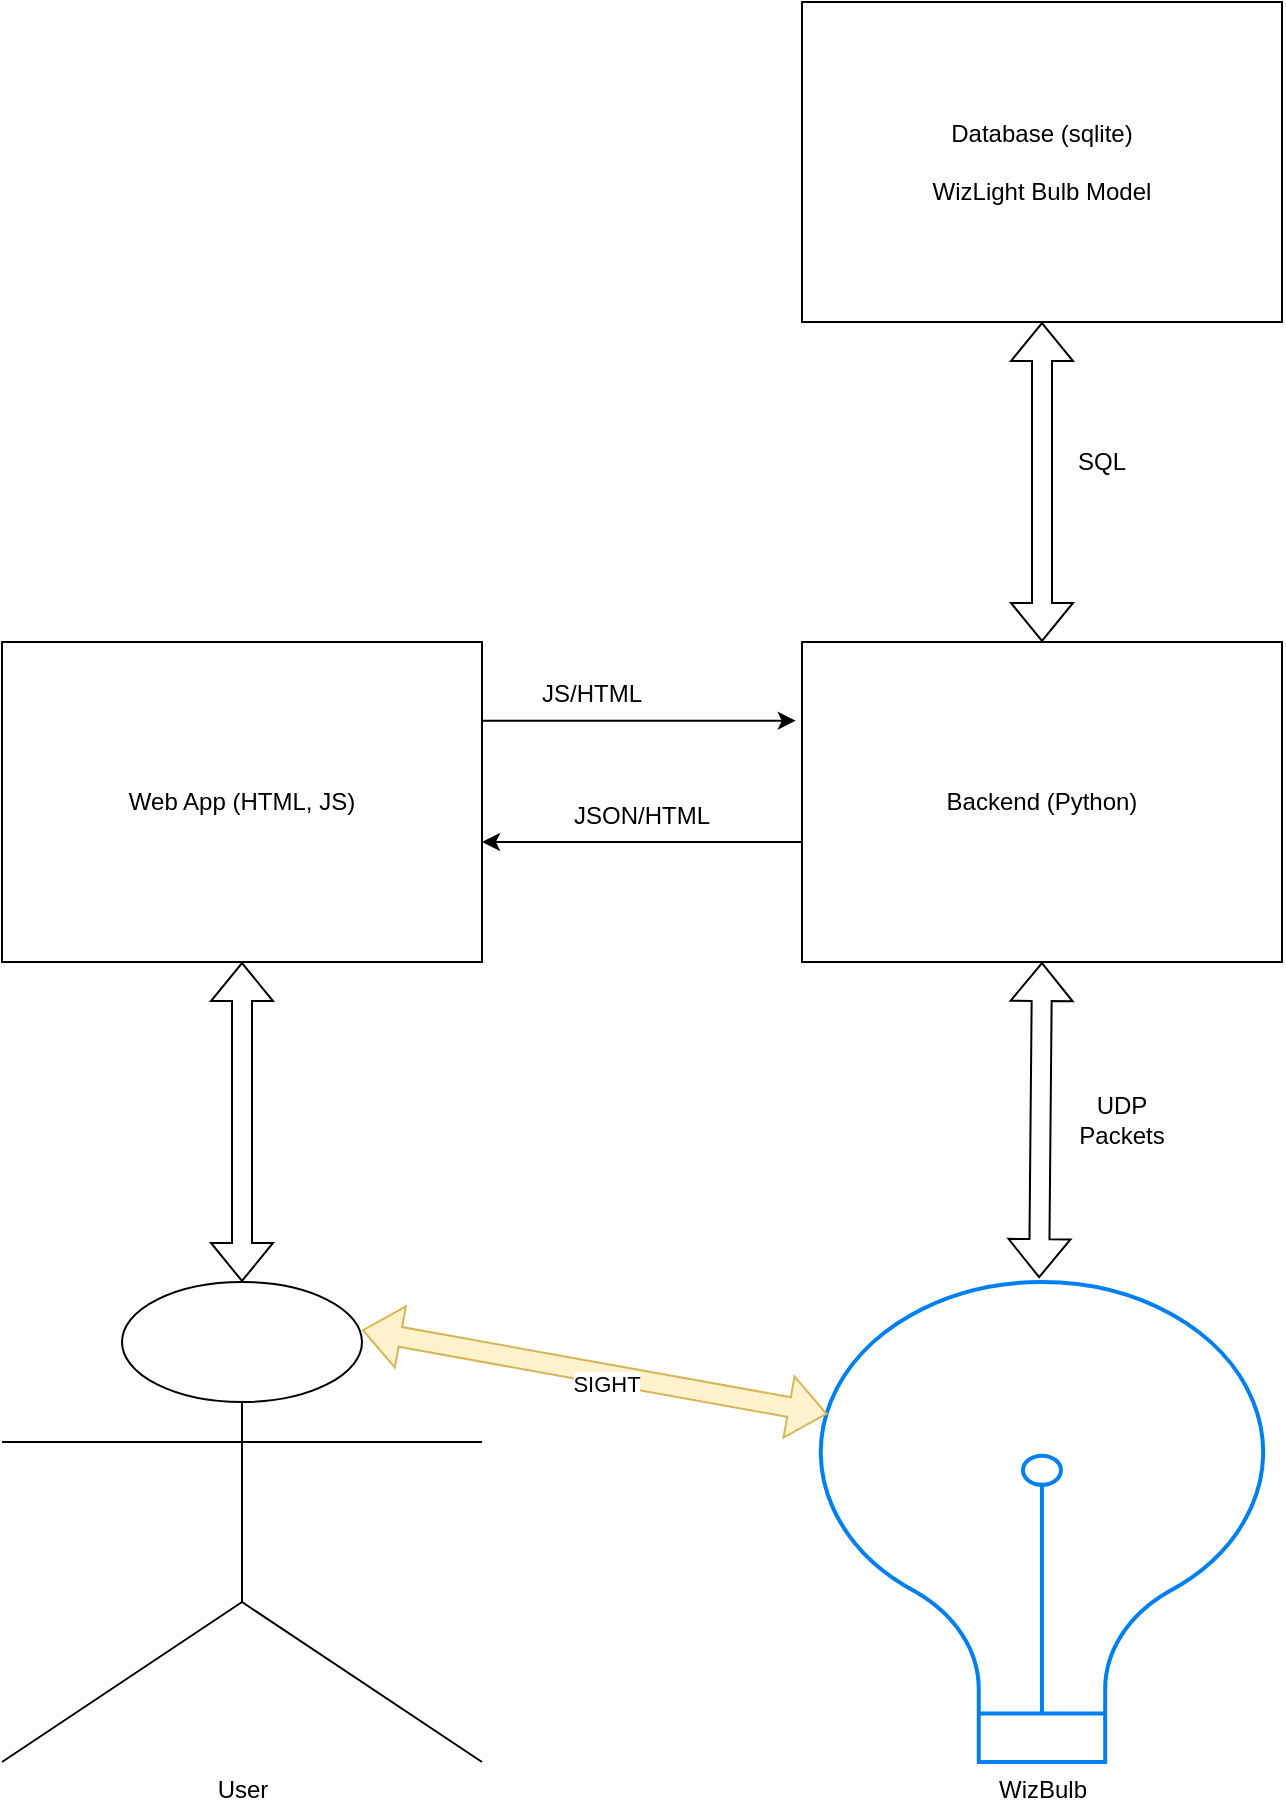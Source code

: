 <mxfile>
    <diagram name="Page-1" id="_lMVKRdNleyuSEj8tpFd">
        <mxGraphModel dx="1639" dy="1185" grid="1" gridSize="10" guides="1" tooltips="1" connect="1" arrows="1" fold="1" page="1" pageScale="1" pageWidth="827" pageHeight="1169" background="#ffffff" math="0" shadow="0">
            <root>
                <mxCell id="0"/>
                <mxCell id="1" parent="0"/>
                <mxCell id="6uw2Na40yDRZ-askNhCR-2" value="Web App (HTML, JS)" style="rounded=0;whiteSpace=wrap;html=1;" parent="1" vertex="1">
                    <mxGeometry x="80" y="400" width="240" height="160" as="geometry"/>
                </mxCell>
                <mxCell id="6uw2Na40yDRZ-askNhCR-21" style="edgeStyle=orthogonalEdgeStyle;rounded=0;orthogonalLoop=1;jettySize=auto;html=1;" parent="1" source="6uw2Na40yDRZ-askNhCR-3" edge="1">
                    <mxGeometry relative="1" as="geometry">
                        <mxPoint x="320" y="500" as="targetPoint"/>
                        <Array as="points">
                            <mxPoint x="320" y="500"/>
                        </Array>
                    </mxGeometry>
                </mxCell>
                <mxCell id="6uw2Na40yDRZ-askNhCR-3" value="Backend (Python)" style="rounded=0;whiteSpace=wrap;html=1;" parent="1" vertex="1">
                    <mxGeometry x="480" y="400" width="240" height="160" as="geometry"/>
                </mxCell>
                <mxCell id="6uw2Na40yDRZ-askNhCR-5" value="Database (sqlite)&lt;div&gt;&lt;br&gt;&lt;/div&gt;&lt;div&gt;WizLight Bulb Model&lt;/div&gt;" style="rounded=0;whiteSpace=wrap;html=1;" parent="1" vertex="1">
                    <mxGeometry x="480" y="80" width="240" height="160" as="geometry"/>
                </mxCell>
                <mxCell id="6uw2Na40yDRZ-askNhCR-7" value="&lt;div&gt;User&lt;/div&gt;" style="shape=umlActor;verticalLabelPosition=bottom;verticalAlign=top;html=1;outlineConnect=0;" parent="1" vertex="1">
                    <mxGeometry x="80" y="720" width="240" height="240" as="geometry"/>
                </mxCell>
                <mxCell id="6uw2Na40yDRZ-askNhCR-11" value="&lt;div&gt;WizBulb&lt;/div&gt;" style="html=1;verticalLabelPosition=bottom;align=center;labelBackgroundColor=#ffffff;verticalAlign=top;strokeWidth=2;strokeColor=#0080F0;shadow=0;dashed=0;shape=mxgraph.ios7.icons.lightbulb;" parent="1" vertex="1">
                    <mxGeometry x="480" y="720" width="240" height="240" as="geometry"/>
                </mxCell>
                <mxCell id="6uw2Na40yDRZ-askNhCR-13" value="" style="shape=flexArrow;endArrow=classic;startArrow=classic;html=1;rounded=0;entryX=0.5;entryY=1;entryDx=0;entryDy=0;exitX=0.5;exitY=0;exitDx=0;exitDy=0;exitPerimeter=0;" parent="1" source="6uw2Na40yDRZ-askNhCR-7" target="6uw2Na40yDRZ-askNhCR-2" edge="1">
                    <mxGeometry width="100" height="100" relative="1" as="geometry">
                        <mxPoint x="150" y="680" as="sourcePoint"/>
                        <mxPoint x="250" y="580" as="targetPoint"/>
                    </mxGeometry>
                </mxCell>
                <mxCell id="6uw2Na40yDRZ-askNhCR-14" value="" style="shape=flexArrow;endArrow=classic;startArrow=classic;html=1;rounded=0;exitX=0.75;exitY=0.1;exitDx=0;exitDy=0;exitPerimeter=0;entryX=0.053;entryY=0.275;entryDx=0;entryDy=0;entryPerimeter=0;fillColor=#fff2cc;strokeColor=#d6b656;" parent="1" source="6uw2Na40yDRZ-askNhCR-7" target="6uw2Na40yDRZ-askNhCR-11" edge="1">
                    <mxGeometry width="100" height="100" relative="1" as="geometry">
                        <mxPoint x="350" y="840" as="sourcePoint"/>
                        <mxPoint x="450" y="740" as="targetPoint"/>
                    </mxGeometry>
                </mxCell>
                <mxCell id="2" value="SIGHT" style="edgeLabel;html=1;align=center;verticalAlign=middle;resizable=0;points=[];" vertex="1" connectable="0" parent="6uw2Na40yDRZ-askNhCR-14">
                    <mxGeometry x="0.056" y="-5" relative="1" as="geometry">
                        <mxPoint as="offset"/>
                    </mxGeometry>
                </mxCell>
                <mxCell id="6uw2Na40yDRZ-askNhCR-15" value="" style="shape=flexArrow;endArrow=classic;startArrow=classic;html=1;rounded=0;entryX=0.5;entryY=1;entryDx=0;entryDy=0;exitX=0.494;exitY=-0.008;exitDx=0;exitDy=0;exitPerimeter=0;" parent="1" source="6uw2Na40yDRZ-askNhCR-11" target="6uw2Na40yDRZ-askNhCR-3" edge="1">
                    <mxGeometry width="100" height="100" relative="1" as="geometry">
                        <mxPoint x="560" y="720" as="sourcePoint"/>
                        <mxPoint x="660" y="620" as="targetPoint"/>
                    </mxGeometry>
                </mxCell>
                <mxCell id="6uw2Na40yDRZ-askNhCR-17" value="" style="shape=flexArrow;endArrow=classic;startArrow=classic;html=1;rounded=0;exitX=0.5;exitY=0;exitDx=0;exitDy=0;entryX=0.5;entryY=1;entryDx=0;entryDy=0;" parent="1" source="6uw2Na40yDRZ-askNhCR-3" target="6uw2Na40yDRZ-askNhCR-5" edge="1">
                    <mxGeometry width="100" height="100" relative="1" as="geometry">
                        <mxPoint x="590" y="350" as="sourcePoint"/>
                        <mxPoint x="690" y="250" as="targetPoint"/>
                    </mxGeometry>
                </mxCell>
                <mxCell id="6uw2Na40yDRZ-askNhCR-19" value="UDP Packets" style="text;html=1;align=center;verticalAlign=middle;whiteSpace=wrap;rounded=0;" parent="1" vertex="1">
                    <mxGeometry x="610" y="624" width="60" height="30" as="geometry"/>
                </mxCell>
                <mxCell id="6uw2Na40yDRZ-askNhCR-20" style="edgeStyle=orthogonalEdgeStyle;rounded=0;orthogonalLoop=1;jettySize=auto;html=1;entryX=-0.013;entryY=0.246;entryDx=0;entryDy=0;entryPerimeter=0;" parent="1" source="6uw2Na40yDRZ-askNhCR-2" target="6uw2Na40yDRZ-askNhCR-3" edge="1">
                    <mxGeometry relative="1" as="geometry">
                        <Array as="points">
                            <mxPoint x="400" y="440"/>
                        </Array>
                    </mxGeometry>
                </mxCell>
                <mxCell id="6uw2Na40yDRZ-askNhCR-22" value="JS/HTML" style="text;html=1;align=center;verticalAlign=middle;whiteSpace=wrap;rounded=0;" parent="1" vertex="1">
                    <mxGeometry x="345" y="411" width="60" height="30" as="geometry"/>
                </mxCell>
                <mxCell id="6uw2Na40yDRZ-askNhCR-23" value="JSON/HTML" style="text;html=1;align=center;verticalAlign=middle;whiteSpace=wrap;rounded=0;" parent="1" vertex="1">
                    <mxGeometry x="360" y="472" width="80" height="30" as="geometry"/>
                </mxCell>
                <mxCell id="6uw2Na40yDRZ-askNhCR-24" value="SQL" style="text;html=1;align=center;verticalAlign=middle;whiteSpace=wrap;rounded=0;" parent="1" vertex="1">
                    <mxGeometry x="600" y="290" width="60" height="40" as="geometry"/>
                </mxCell>
            </root>
        </mxGraphModel>
    </diagram>
</mxfile>
